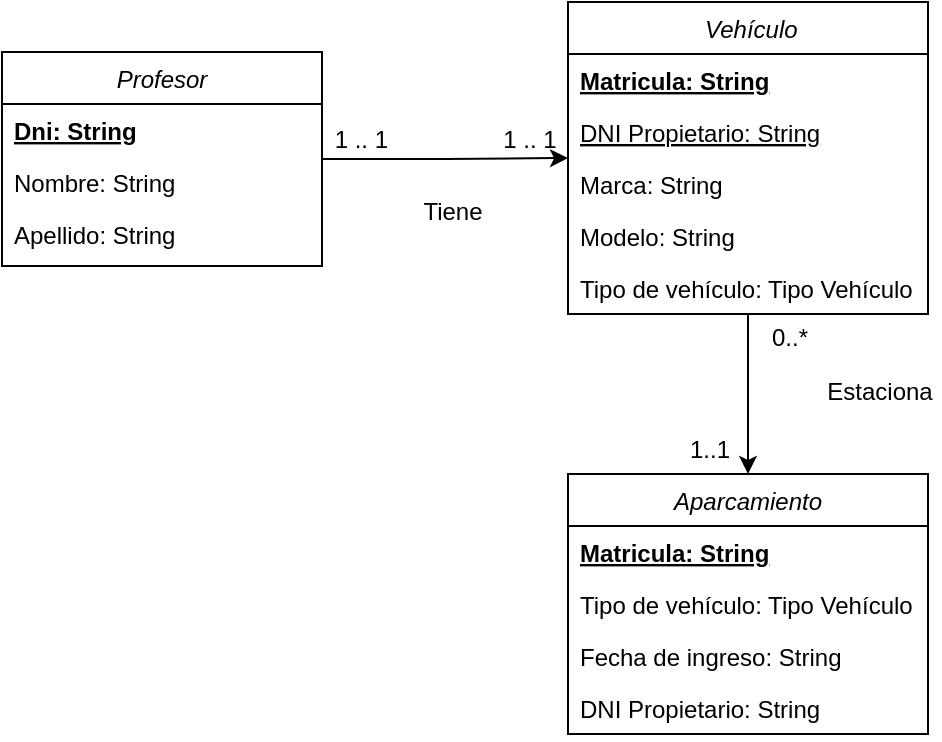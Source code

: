 <mxfile version="21.2.8" type="device">
  <diagram id="C5RBs43oDa-KdzZeNtuy" name="Page-1">
    <mxGraphModel dx="546" dy="859" grid="1" gridSize="10" guides="1" tooltips="1" connect="1" arrows="1" fold="1" page="1" pageScale="1" pageWidth="827" pageHeight="1169" math="0" shadow="0">
      <root>
        <mxCell id="WIyWlLk6GJQsqaUBKTNV-0" />
        <mxCell id="WIyWlLk6GJQsqaUBKTNV-1" parent="WIyWlLk6GJQsqaUBKTNV-0" />
        <mxCell id="5YOrijzQLpCVEBJ1Q-pO-21" value="" style="edgeStyle=orthogonalEdgeStyle;rounded=0;orthogonalLoop=1;jettySize=auto;html=1;" parent="WIyWlLk6GJQsqaUBKTNV-1" source="5YOrijzQLpCVEBJ1Q-pO-0" target="5YOrijzQLpCVEBJ1Q-pO-15" edge="1">
          <mxGeometry relative="1" as="geometry" />
        </mxCell>
        <mxCell id="5YOrijzQLpCVEBJ1Q-pO-0" value="Profesor" style="swimlane;fontStyle=2;align=center;verticalAlign=top;childLayout=stackLayout;horizontal=1;startSize=26;horizontalStack=0;resizeParent=1;resizeLast=0;collapsible=1;marginBottom=0;rounded=0;shadow=0;strokeWidth=1;" parent="WIyWlLk6GJQsqaUBKTNV-1" vertex="1">
          <mxGeometry x="179" y="450" width="160" height="107" as="geometry">
            <mxRectangle x="230" y="140" width="160" height="26" as="alternateBounds" />
          </mxGeometry>
        </mxCell>
        <mxCell id="5YOrijzQLpCVEBJ1Q-pO-1" value="Dni: String" style="text;align=left;verticalAlign=top;spacingLeft=4;spacingRight=4;overflow=hidden;rotatable=0;points=[[0,0.5],[1,0.5]];portConstraint=eastwest;fontStyle=5" parent="5YOrijzQLpCVEBJ1Q-pO-0" vertex="1">
          <mxGeometry y="26" width="160" height="26" as="geometry" />
        </mxCell>
        <mxCell id="5YOrijzQLpCVEBJ1Q-pO-2" value="Nombre: String" style="text;align=left;verticalAlign=top;spacingLeft=4;spacingRight=4;overflow=hidden;rotatable=0;points=[[0,0.5],[1,0.5]];portConstraint=eastwest;rounded=0;shadow=0;html=0;" parent="5YOrijzQLpCVEBJ1Q-pO-0" vertex="1">
          <mxGeometry y="52" width="160" height="26" as="geometry" />
        </mxCell>
        <mxCell id="c1KOnaZCZZR2JYQOX-ol-3" value="Apellido: String" style="text;align=left;verticalAlign=top;spacingLeft=4;spacingRight=4;overflow=hidden;rotatable=0;points=[[0,0.5],[1,0.5]];portConstraint=eastwest;rounded=0;shadow=0;html=0;" parent="5YOrijzQLpCVEBJ1Q-pO-0" vertex="1">
          <mxGeometry y="78" width="160" height="26" as="geometry" />
        </mxCell>
        <mxCell id="5YOrijzQLpCVEBJ1Q-pO-33" value="" style="edgeStyle=orthogonalEdgeStyle;rounded=0;orthogonalLoop=1;jettySize=auto;html=1;" parent="WIyWlLk6GJQsqaUBKTNV-1" source="5YOrijzQLpCVEBJ1Q-pO-15" target="5YOrijzQLpCVEBJ1Q-pO-27" edge="1">
          <mxGeometry relative="1" as="geometry" />
        </mxCell>
        <mxCell id="5YOrijzQLpCVEBJ1Q-pO-15" value=" Vehículo" style="swimlane;fontStyle=2;align=center;verticalAlign=top;childLayout=stackLayout;horizontal=1;startSize=26;horizontalStack=0;resizeParent=1;resizeLast=0;collapsible=1;marginBottom=0;rounded=0;shadow=0;strokeWidth=1;" parent="WIyWlLk6GJQsqaUBKTNV-1" vertex="1">
          <mxGeometry x="462" y="425" width="180" height="156" as="geometry">
            <mxRectangle x="400" y="601" width="160" height="26" as="alternateBounds" />
          </mxGeometry>
        </mxCell>
        <mxCell id="5YOrijzQLpCVEBJ1Q-pO-16" value="Matricula: String" style="text;align=left;verticalAlign=top;spacingLeft=4;spacingRight=4;overflow=hidden;rotatable=0;points=[[0,0.5],[1,0.5]];portConstraint=eastwest;fontStyle=5" parent="5YOrijzQLpCVEBJ1Q-pO-15" vertex="1">
          <mxGeometry y="26" width="180" height="26" as="geometry" />
        </mxCell>
        <mxCell id="5YOrijzQLpCVEBJ1Q-pO-23" value="DNI Propietario: String" style="text;align=left;verticalAlign=top;spacingLeft=4;spacingRight=4;overflow=hidden;rotatable=0;points=[[0,0.5],[1,0.5]];portConstraint=eastwest;fontStyle=4" parent="5YOrijzQLpCVEBJ1Q-pO-15" vertex="1">
          <mxGeometry y="52" width="180" height="26" as="geometry" />
        </mxCell>
        <mxCell id="5YOrijzQLpCVEBJ1Q-pO-17" value="Marca: String " style="text;align=left;verticalAlign=top;spacingLeft=4;spacingRight=4;overflow=hidden;rotatable=0;points=[[0,0.5],[1,0.5]];portConstraint=eastwest;rounded=0;shadow=0;html=0;" parent="5YOrijzQLpCVEBJ1Q-pO-15" vertex="1">
          <mxGeometry y="78" width="180" height="26" as="geometry" />
        </mxCell>
        <mxCell id="5YOrijzQLpCVEBJ1Q-pO-18" value="Modelo: String " style="text;align=left;verticalAlign=top;spacingLeft=4;spacingRight=4;overflow=hidden;rotatable=0;points=[[0,0.5],[1,0.5]];portConstraint=eastwest;rounded=0;shadow=0;html=0;" parent="5YOrijzQLpCVEBJ1Q-pO-15" vertex="1">
          <mxGeometry y="104" width="180" height="26" as="geometry" />
        </mxCell>
        <mxCell id="5YOrijzQLpCVEBJ1Q-pO-22" value="Tipo de vehículo: Tipo Vehículo " style="text;align=left;verticalAlign=top;spacingLeft=4;spacingRight=4;overflow=hidden;rotatable=0;points=[[0,0.5],[1,0.5]];portConstraint=eastwest;rounded=0;shadow=0;html=0;" parent="5YOrijzQLpCVEBJ1Q-pO-15" vertex="1">
          <mxGeometry y="130" width="180" height="26" as="geometry" />
        </mxCell>
        <mxCell id="5YOrijzQLpCVEBJ1Q-pO-24" value="&amp;nbsp; &amp;nbsp; 1 .. 1" style="text;html=1;strokeColor=none;fillColor=none;align=center;verticalAlign=middle;whiteSpace=wrap;rounded=0;" parent="WIyWlLk6GJQsqaUBKTNV-1" vertex="1">
          <mxGeometry x="322" y="479" width="60" height="30" as="geometry" />
        </mxCell>
        <mxCell id="5YOrijzQLpCVEBJ1Q-pO-25" value="1 .. 1" style="text;html=1;strokeColor=none;fillColor=none;align=center;verticalAlign=middle;whiteSpace=wrap;rounded=0;" parent="WIyWlLk6GJQsqaUBKTNV-1" vertex="1">
          <mxGeometry x="428" y="479" width="30" height="30" as="geometry" />
        </mxCell>
        <mxCell id="5YOrijzQLpCVEBJ1Q-pO-26" value="Tiene" style="text;html=1;strokeColor=none;fillColor=none;align=center;verticalAlign=middle;whiteSpace=wrap;rounded=0;" parent="WIyWlLk6GJQsqaUBKTNV-1" vertex="1">
          <mxGeometry x="388" y="515" width="33" height="30" as="geometry" />
        </mxCell>
        <mxCell id="5YOrijzQLpCVEBJ1Q-pO-27" value="Aparcamiento" style="swimlane;fontStyle=2;align=center;verticalAlign=top;childLayout=stackLayout;horizontal=1;startSize=26;horizontalStack=0;resizeParent=1;resizeLast=0;collapsible=1;marginBottom=0;rounded=0;shadow=0;strokeWidth=1;" parent="WIyWlLk6GJQsqaUBKTNV-1" vertex="1">
          <mxGeometry x="462" y="661" width="180" height="130" as="geometry">
            <mxRectangle x="400" y="601" width="160" height="26" as="alternateBounds" />
          </mxGeometry>
        </mxCell>
        <mxCell id="5YOrijzQLpCVEBJ1Q-pO-28" value="Matricula: String" style="text;align=left;verticalAlign=top;spacingLeft=4;spacingRight=4;overflow=hidden;rotatable=0;points=[[0,0.5],[1,0.5]];portConstraint=eastwest;fontStyle=5" parent="5YOrijzQLpCVEBJ1Q-pO-27" vertex="1">
          <mxGeometry y="26" width="180" height="26" as="geometry" />
        </mxCell>
        <mxCell id="qgJSA9AQCfFyPzNheHys-1" value="Tipo de vehículo: Tipo Vehículo " style="text;align=left;verticalAlign=top;spacingLeft=4;spacingRight=4;overflow=hidden;rotatable=0;points=[[0,0.5],[1,0.5]];portConstraint=eastwest;fontStyle=0" parent="5YOrijzQLpCVEBJ1Q-pO-27" vertex="1">
          <mxGeometry y="52" width="180" height="26" as="geometry" />
        </mxCell>
        <mxCell id="5YOrijzQLpCVEBJ1Q-pO-29" value="Fecha de ingreso: String" style="text;align=left;verticalAlign=top;spacingLeft=4;spacingRight=4;overflow=hidden;rotatable=0;points=[[0,0.5],[1,0.5]];portConstraint=eastwest;fontStyle=0" parent="5YOrijzQLpCVEBJ1Q-pO-27" vertex="1">
          <mxGeometry y="78" width="180" height="26" as="geometry" />
        </mxCell>
        <mxCell id="YJDe2NMpZzN9AFgzfEr8-1" value="DNI Propietario: String" style="text;align=left;verticalAlign=top;spacingLeft=4;spacingRight=4;overflow=hidden;rotatable=0;points=[[0,0.5],[1,0.5]];portConstraint=eastwest;fontStyle=0" parent="5YOrijzQLpCVEBJ1Q-pO-27" vertex="1">
          <mxGeometry y="104" width="180" height="26" as="geometry" />
        </mxCell>
        <mxCell id="5YOrijzQLpCVEBJ1Q-pO-35" value="0..*" style="text;html=1;strokeColor=none;fillColor=none;align=center;verticalAlign=middle;whiteSpace=wrap;rounded=0;" parent="WIyWlLk6GJQsqaUBKTNV-1" vertex="1">
          <mxGeometry x="558" y="581" width="30" height="24" as="geometry" />
        </mxCell>
        <mxCell id="5YOrijzQLpCVEBJ1Q-pO-36" value="1..1" style="text;html=1;strokeColor=none;fillColor=none;align=center;verticalAlign=middle;whiteSpace=wrap;rounded=0;" parent="WIyWlLk6GJQsqaUBKTNV-1" vertex="1">
          <mxGeometry x="518" y="637" width="30" height="24" as="geometry" />
        </mxCell>
        <mxCell id="c1KOnaZCZZR2JYQOX-ol-0" value="Estaciona" style="text;html=1;strokeColor=none;fillColor=none;align=center;verticalAlign=middle;whiteSpace=wrap;rounded=0;" parent="WIyWlLk6GJQsqaUBKTNV-1" vertex="1">
          <mxGeometry x="588" y="605" width="60" height="30" as="geometry" />
        </mxCell>
      </root>
    </mxGraphModel>
  </diagram>
</mxfile>
